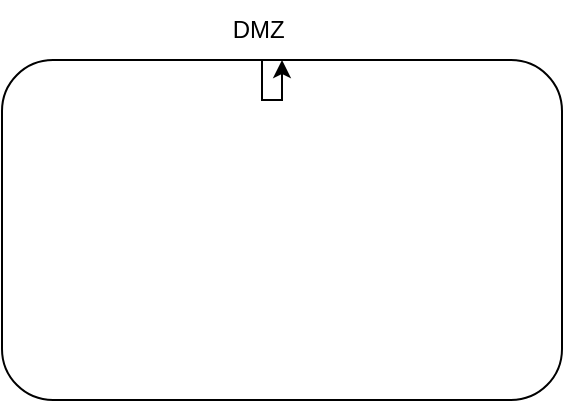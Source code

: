 <mxfile version="24.8.3">
  <diagram name="Page-1" id="otvWKpCYwtWoU4gBbB8s">
    <mxGraphModel dx="757" dy="455" grid="1" gridSize="10" guides="1" tooltips="1" connect="1" arrows="1" fold="1" page="1" pageScale="1" pageWidth="827" pageHeight="1169" math="0" shadow="0">
      <root>
        <mxCell id="0" />
        <mxCell id="1" parent="0" />
        <mxCell id="lHzOORB1YYVfQVGPnNjp-1" value="" style="rounded=1;whiteSpace=wrap;html=1;" vertex="1" parent="1">
          <mxGeometry x="290" y="150" width="280" height="170" as="geometry" />
        </mxCell>
        <mxCell id="lHzOORB1YYVfQVGPnNjp-3" value="" style="edgeStyle=orthogonalEdgeStyle;rounded=0;orthogonalLoop=1;jettySize=auto;html=1;" edge="1" parent="1" source="lHzOORB1YYVfQVGPnNjp-2" target="lHzOORB1YYVfQVGPnNjp-1">
          <mxGeometry relative="1" as="geometry" />
        </mxCell>
        <mxCell id="lHzOORB1YYVfQVGPnNjp-2" value="DMZ&amp;nbsp;" style="text;html=1;align=center;verticalAlign=middle;whiteSpace=wrap;rounded=0;" vertex="1" parent="1">
          <mxGeometry x="390" y="120" width="60" height="30" as="geometry" />
        </mxCell>
      </root>
    </mxGraphModel>
  </diagram>
</mxfile>
